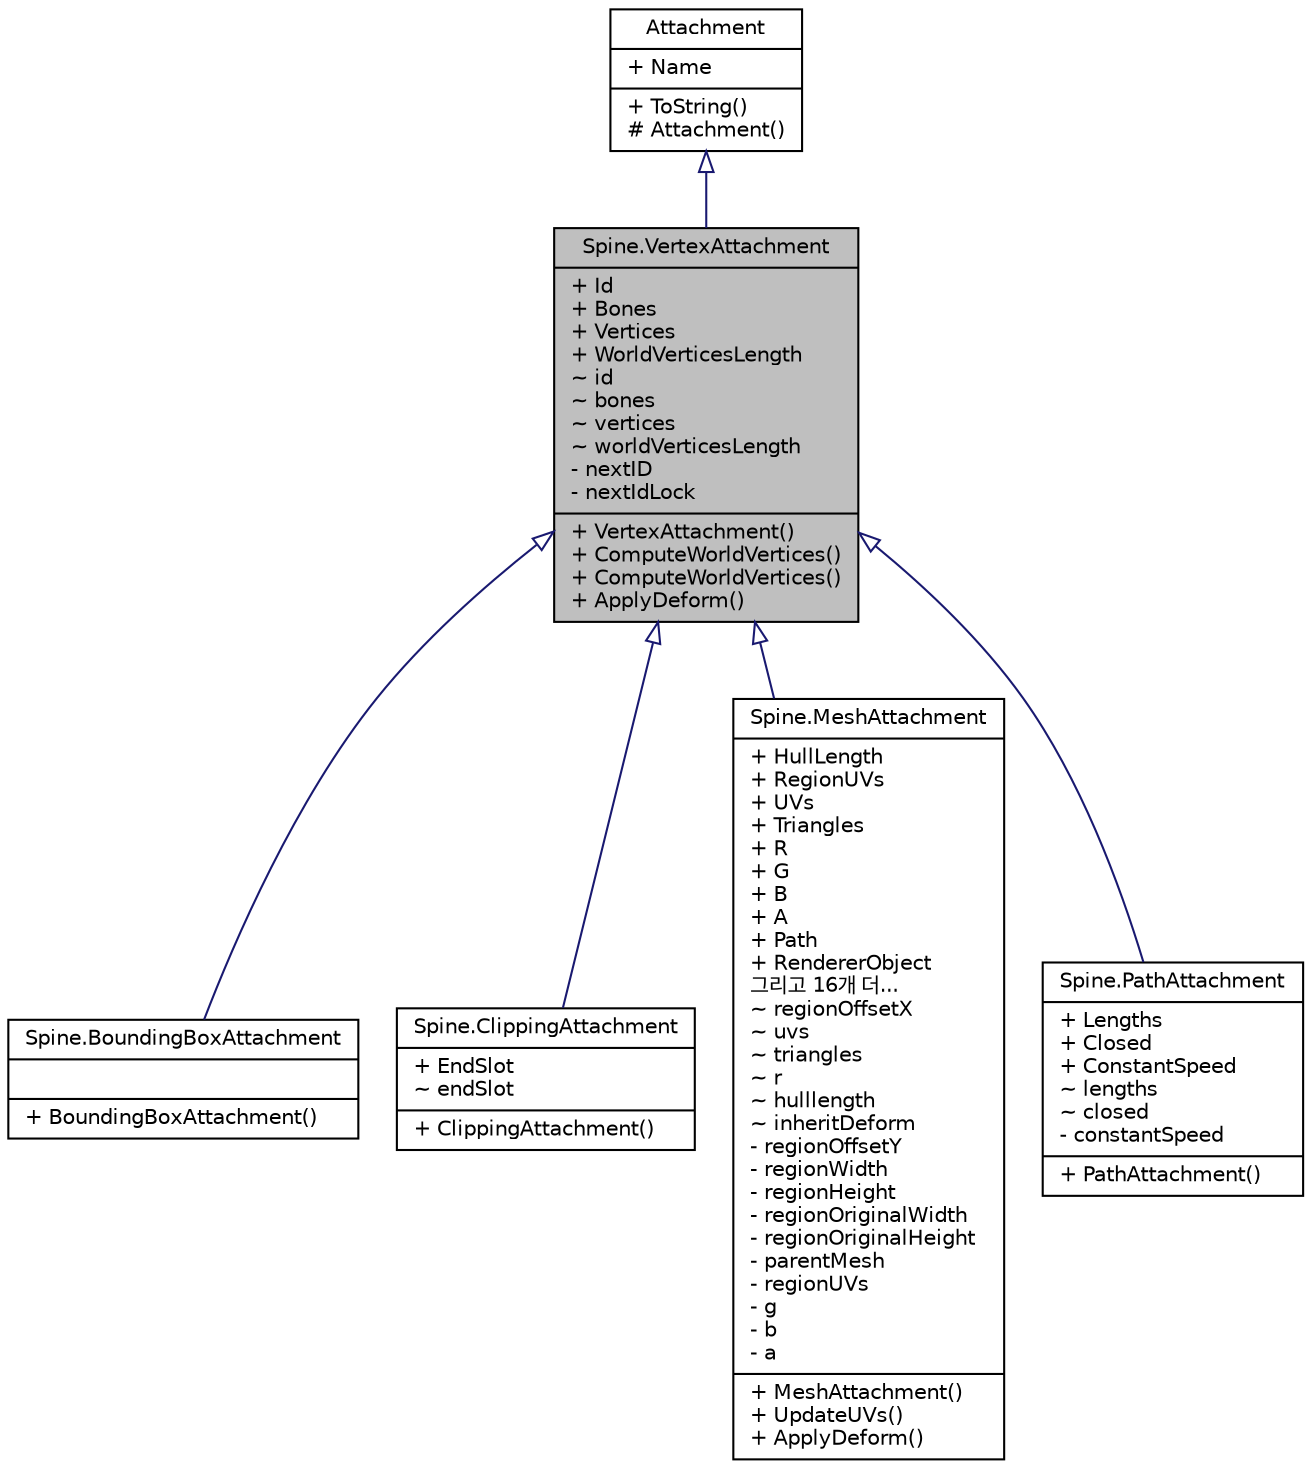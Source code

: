 digraph "Spine.VertexAttachment"
{
 // LATEX_PDF_SIZE
  edge [fontname="Helvetica",fontsize="10",labelfontname="Helvetica",labelfontsize="10"];
  node [fontname="Helvetica",fontsize="10",shape=record];
  Node1 [label="{Spine.VertexAttachment\n|+ Id\l+ Bones\l+ Vertices\l+ WorldVerticesLength\l~ id\l~ bones\l~ vertices\l~ worldVerticesLength\l- nextID\l- nextIdLock\l|+ VertexAttachment()\l+ ComputeWorldVertices()\l+ ComputeWorldVertices()\l+ ApplyDeform()\l}",height=0.2,width=0.4,color="black", fillcolor="grey75", style="filled", fontcolor="black",tooltip=">An attachment with vertices that are transformed by one or more bones and can be deformed by a slot'..."];
  Node2 -> Node1 [dir="back",color="midnightblue",fontsize="10",style="solid",arrowtail="onormal",fontname="Helvetica"];
  Node2 [label="{Attachment\n|+ Name\l|+ ToString()\l# Attachment()\l}",height=0.2,width=0.4,color="black", fillcolor="white", style="filled",URL="$class_spine_1_1_attachment.html",tooltip=" "];
  Node1 -> Node3 [dir="back",color="midnightblue",fontsize="10",style="solid",arrowtail="onormal",fontname="Helvetica"];
  Node3 [label="{Spine.BoundingBoxAttachment\n||+ BoundingBoxAttachment()\l}",height=0.2,width=0.4,color="black", fillcolor="white", style="filled",URL="$class_spine_1_1_bounding_box_attachment.html",tooltip="Attachment that has a polygon for bounds checking."];
  Node1 -> Node4 [dir="back",color="midnightblue",fontsize="10",style="solid",arrowtail="onormal",fontname="Helvetica"];
  Node4 [label="{Spine.ClippingAttachment\n|+ EndSlot\l~ endSlot\l|+ ClippingAttachment()\l}",height=0.2,width=0.4,color="black", fillcolor="white", style="filled",URL="$class_spine_1_1_clipping_attachment.html",tooltip=" "];
  Node1 -> Node5 [dir="back",color="midnightblue",fontsize="10",style="solid",arrowtail="onormal",fontname="Helvetica"];
  Node5 [label="{Spine.MeshAttachment\n|+ HullLength\l+ RegionUVs\l+ UVs\l+ Triangles\l+ R\l+ G\l+ B\l+ A\l+ Path\l+ RendererObject\l그리고 16개 더...\l~ regionOffsetX\l~ uvs\l~ triangles\l~ r\l~ hulllength\l~ inheritDeform\l- regionOffsetY\l- regionWidth\l- regionHeight\l- regionOriginalWidth\l- regionOriginalHeight\l- parentMesh\l- regionUVs\l- g\l- b\l- a\l|+ MeshAttachment()\l+ UpdateUVs()\l+ ApplyDeform()\l}",height=0.2,width=0.4,color="black", fillcolor="white", style="filled",URL="$class_spine_1_1_mesh_attachment.html",tooltip="Attachment that displays a texture region using a mesh."];
  Node1 -> Node6 [dir="back",color="midnightblue",fontsize="10",style="solid",arrowtail="onormal",fontname="Helvetica"];
  Node6 [label="{Spine.PathAttachment\n|+ Lengths\l+ Closed\l+ ConstantSpeed\l~ lengths\l~ closed\l- constantSpeed\l|+ PathAttachment()\l}",height=0.2,width=0.4,color="black", fillcolor="white", style="filled",URL="$class_spine_1_1_path_attachment.html",tooltip=" "];
}
